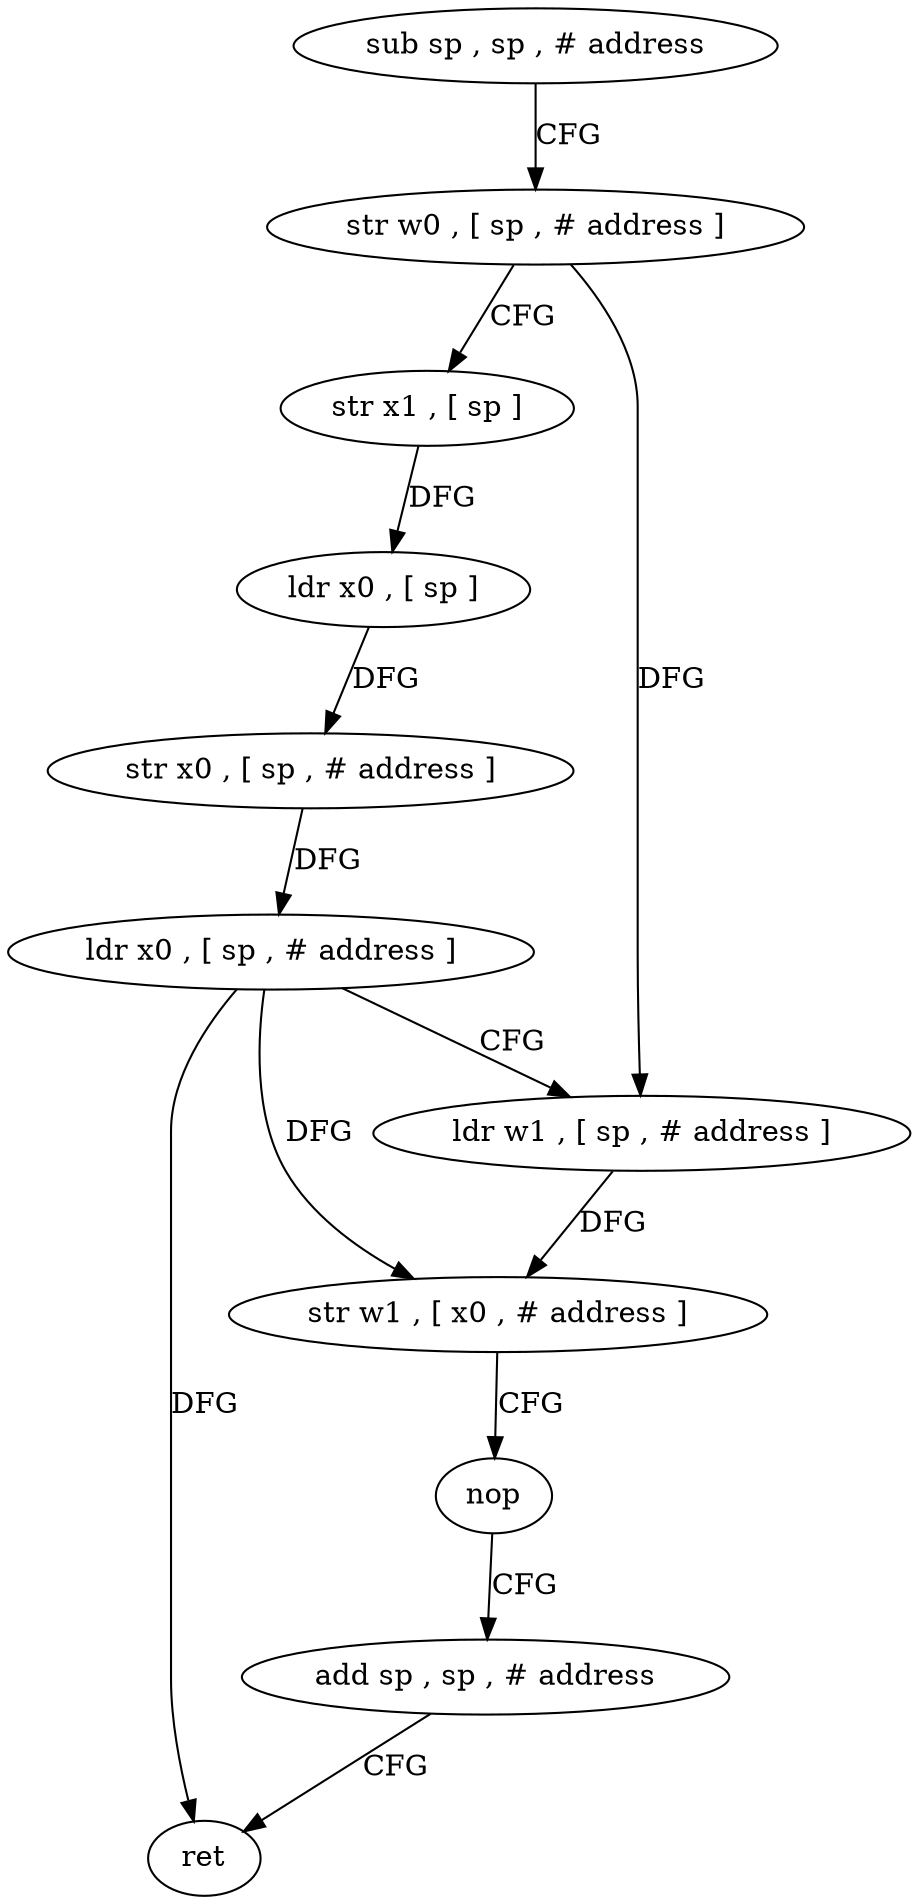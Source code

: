 digraph "func" {
"151380" [label = "sub sp , sp , # address" ]
"151384" [label = "str w0 , [ sp , # address ]" ]
"151388" [label = "str x1 , [ sp ]" ]
"151392" [label = "ldr x0 , [ sp ]" ]
"151396" [label = "str x0 , [ sp , # address ]" ]
"151400" [label = "ldr x0 , [ sp , # address ]" ]
"151404" [label = "ldr w1 , [ sp , # address ]" ]
"151408" [label = "str w1 , [ x0 , # address ]" ]
"151412" [label = "nop" ]
"151416" [label = "add sp , sp , # address" ]
"151420" [label = "ret" ]
"151380" -> "151384" [ label = "CFG" ]
"151384" -> "151388" [ label = "CFG" ]
"151384" -> "151404" [ label = "DFG" ]
"151388" -> "151392" [ label = "DFG" ]
"151392" -> "151396" [ label = "DFG" ]
"151396" -> "151400" [ label = "DFG" ]
"151400" -> "151404" [ label = "CFG" ]
"151400" -> "151408" [ label = "DFG" ]
"151400" -> "151420" [ label = "DFG" ]
"151404" -> "151408" [ label = "DFG" ]
"151408" -> "151412" [ label = "CFG" ]
"151412" -> "151416" [ label = "CFG" ]
"151416" -> "151420" [ label = "CFG" ]
}
